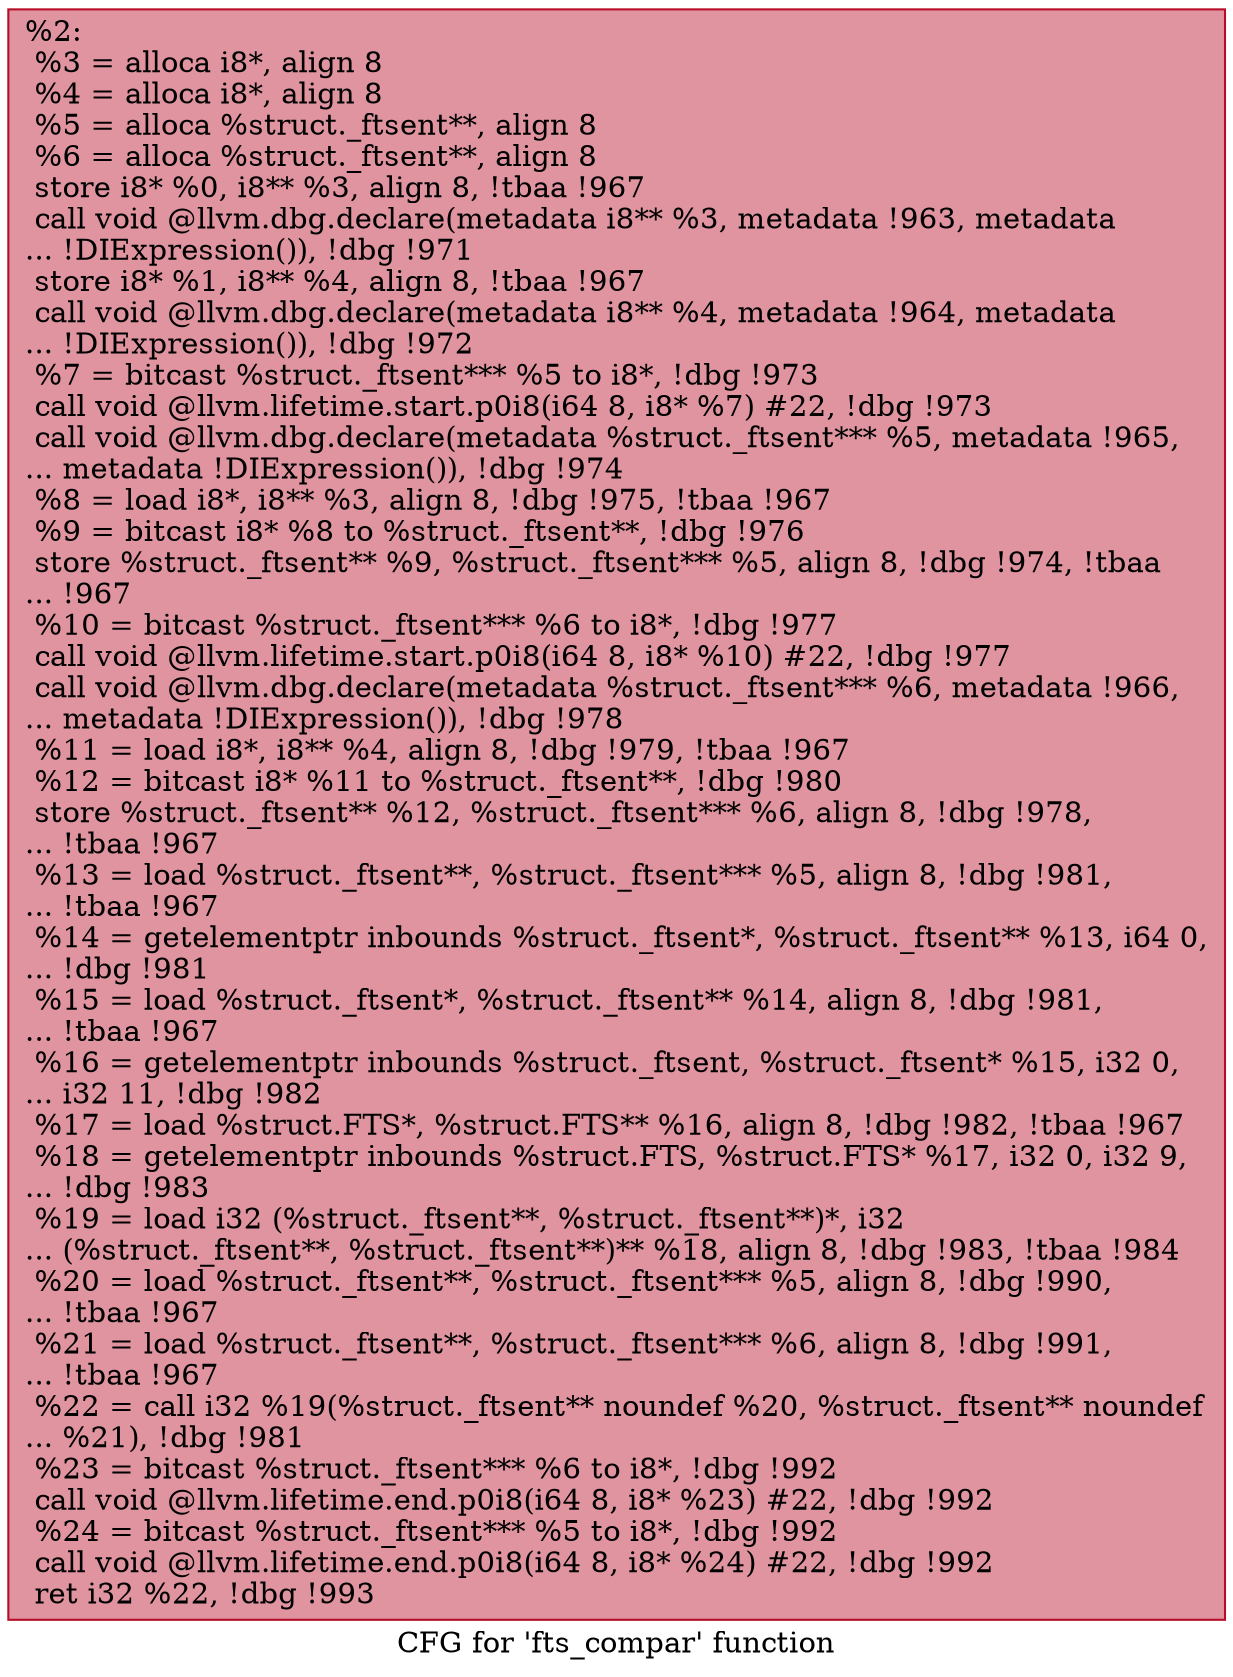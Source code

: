 digraph "CFG for 'fts_compar' function" {
	label="CFG for 'fts_compar' function";

	Node0x2185400 [shape=record,color="#b70d28ff", style=filled, fillcolor="#b70d2870",label="{%2:\l  %3 = alloca i8*, align 8\l  %4 = alloca i8*, align 8\l  %5 = alloca %struct._ftsent**, align 8\l  %6 = alloca %struct._ftsent**, align 8\l  store i8* %0, i8** %3, align 8, !tbaa !967\l  call void @llvm.dbg.declare(metadata i8** %3, metadata !963, metadata\l... !DIExpression()), !dbg !971\l  store i8* %1, i8** %4, align 8, !tbaa !967\l  call void @llvm.dbg.declare(metadata i8** %4, metadata !964, metadata\l... !DIExpression()), !dbg !972\l  %7 = bitcast %struct._ftsent*** %5 to i8*, !dbg !973\l  call void @llvm.lifetime.start.p0i8(i64 8, i8* %7) #22, !dbg !973\l  call void @llvm.dbg.declare(metadata %struct._ftsent*** %5, metadata !965,\l... metadata !DIExpression()), !dbg !974\l  %8 = load i8*, i8** %3, align 8, !dbg !975, !tbaa !967\l  %9 = bitcast i8* %8 to %struct._ftsent**, !dbg !976\l  store %struct._ftsent** %9, %struct._ftsent*** %5, align 8, !dbg !974, !tbaa\l... !967\l  %10 = bitcast %struct._ftsent*** %6 to i8*, !dbg !977\l  call void @llvm.lifetime.start.p0i8(i64 8, i8* %10) #22, !dbg !977\l  call void @llvm.dbg.declare(metadata %struct._ftsent*** %6, metadata !966,\l... metadata !DIExpression()), !dbg !978\l  %11 = load i8*, i8** %4, align 8, !dbg !979, !tbaa !967\l  %12 = bitcast i8* %11 to %struct._ftsent**, !dbg !980\l  store %struct._ftsent** %12, %struct._ftsent*** %6, align 8, !dbg !978,\l... !tbaa !967\l  %13 = load %struct._ftsent**, %struct._ftsent*** %5, align 8, !dbg !981,\l... !tbaa !967\l  %14 = getelementptr inbounds %struct._ftsent*, %struct._ftsent** %13, i64 0,\l... !dbg !981\l  %15 = load %struct._ftsent*, %struct._ftsent** %14, align 8, !dbg !981,\l... !tbaa !967\l  %16 = getelementptr inbounds %struct._ftsent, %struct._ftsent* %15, i32 0,\l... i32 11, !dbg !982\l  %17 = load %struct.FTS*, %struct.FTS** %16, align 8, !dbg !982, !tbaa !967\l  %18 = getelementptr inbounds %struct.FTS, %struct.FTS* %17, i32 0, i32 9,\l... !dbg !983\l  %19 = load i32 (%struct._ftsent**, %struct._ftsent**)*, i32\l... (%struct._ftsent**, %struct._ftsent**)** %18, align 8, !dbg !983, !tbaa !984\l  %20 = load %struct._ftsent**, %struct._ftsent*** %5, align 8, !dbg !990,\l... !tbaa !967\l  %21 = load %struct._ftsent**, %struct._ftsent*** %6, align 8, !dbg !991,\l... !tbaa !967\l  %22 = call i32 %19(%struct._ftsent** noundef %20, %struct._ftsent** noundef\l... %21), !dbg !981\l  %23 = bitcast %struct._ftsent*** %6 to i8*, !dbg !992\l  call void @llvm.lifetime.end.p0i8(i64 8, i8* %23) #22, !dbg !992\l  %24 = bitcast %struct._ftsent*** %5 to i8*, !dbg !992\l  call void @llvm.lifetime.end.p0i8(i64 8, i8* %24) #22, !dbg !992\l  ret i32 %22, !dbg !993\l}"];
}
